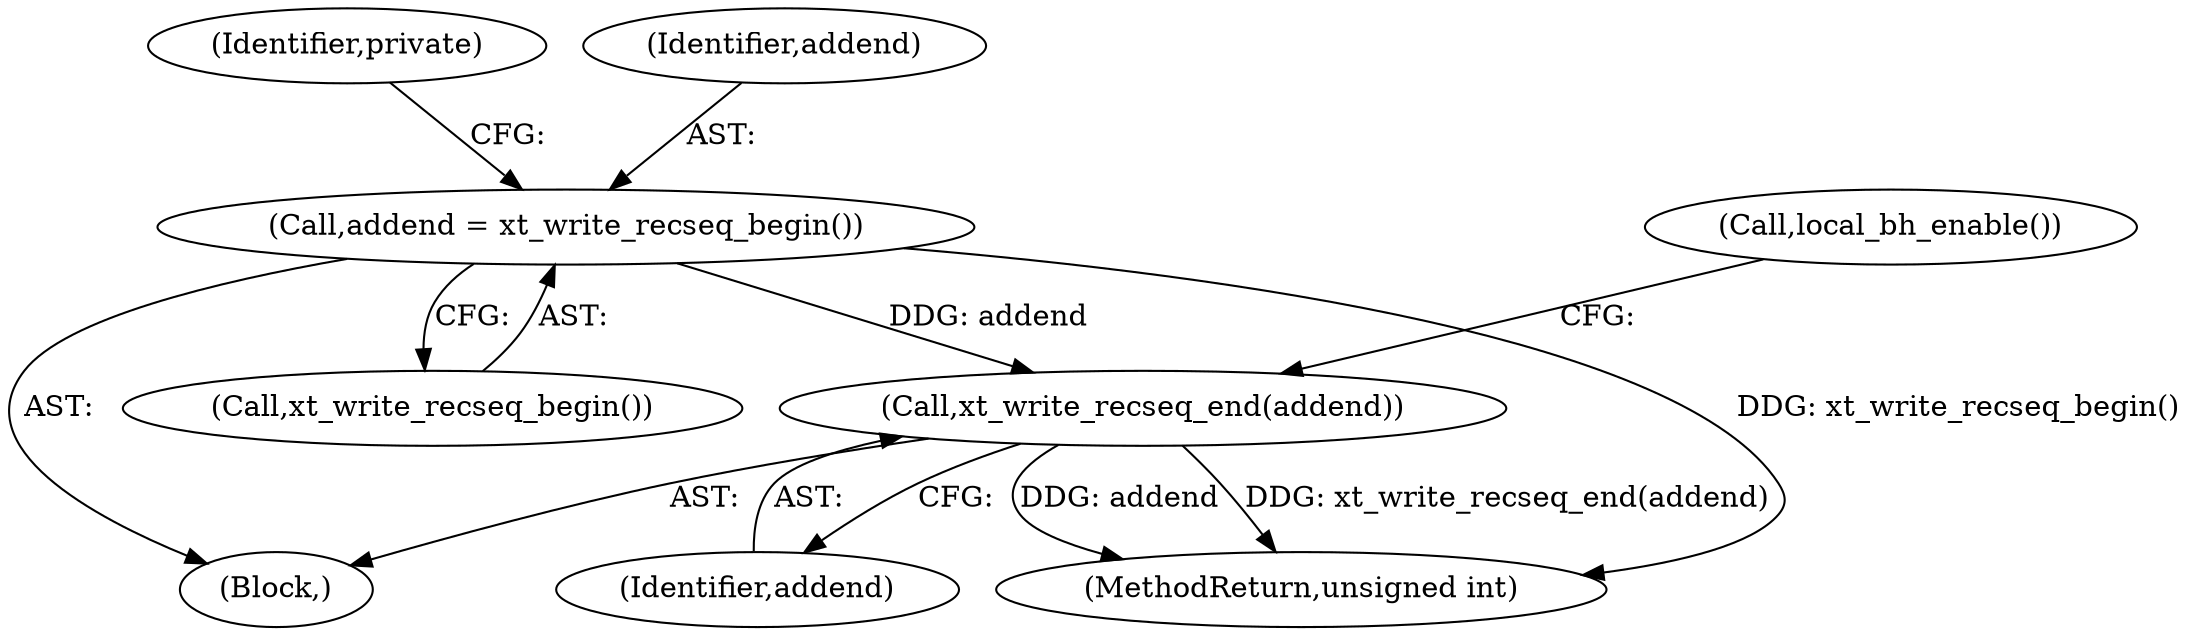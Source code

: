 digraph "0_linux_57ebd808a97d7c5b1e1afb937c2db22beba3c1f8@API" {
"1000173" [label="(Call,addend = xt_write_recseq_begin())"];
"1000406" [label="(Call,xt_write_recseq_end(addend))"];
"1000173" [label="(Call,addend = xt_write_recseq_begin())"];
"1000406" [label="(Call,xt_write_recseq_end(addend))"];
"1000177" [label="(Identifier,private)"];
"1000408" [label="(Call,local_bh_enable())"];
"1000174" [label="(Identifier,addend)"];
"1000175" [label="(Call,xt_write_recseq_begin())"];
"1000110" [label="(Block,)"];
"1000418" [label="(MethodReturn,unsigned int)"];
"1000407" [label="(Identifier,addend)"];
"1000173" -> "1000110"  [label="AST: "];
"1000173" -> "1000175"  [label="CFG: "];
"1000174" -> "1000173"  [label="AST: "];
"1000175" -> "1000173"  [label="AST: "];
"1000177" -> "1000173"  [label="CFG: "];
"1000173" -> "1000418"  [label="DDG: xt_write_recseq_begin()"];
"1000173" -> "1000406"  [label="DDG: addend"];
"1000406" -> "1000110"  [label="AST: "];
"1000406" -> "1000407"  [label="CFG: "];
"1000407" -> "1000406"  [label="AST: "];
"1000408" -> "1000406"  [label="CFG: "];
"1000406" -> "1000418"  [label="DDG: addend"];
"1000406" -> "1000418"  [label="DDG: xt_write_recseq_end(addend)"];
}
